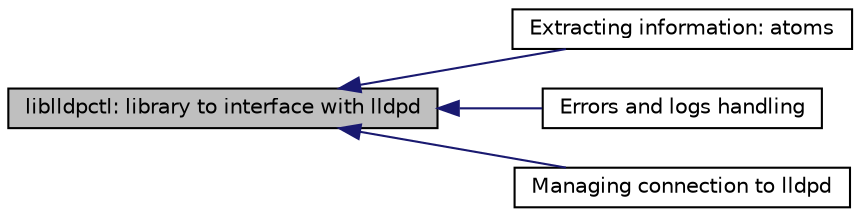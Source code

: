 digraph structs
{
  edge [fontname="Helvetica",fontsize="10",labelfontname="Helvetica",labelfontsize="10"];
  node [fontname="Helvetica",fontsize="10",shape=record];
  rankdir=LR;
  Node3 [label="Extracting information: atoms",height=0.2,width=0.4,color="black", fillcolor="white", style="filled",URL="$group__lldpctl__atoms.html"];
  Node0 [label="liblldpctl: library to interface with lldpd",height=0.2,width=0.4,color="black", fillcolor="grey75", style="filled" fontcolor="black"];
  Node2 [label="Errors and logs handling",height=0.2,width=0.4,color="black", fillcolor="white", style="filled",URL="$group__lldpctl__errors__logs.html"];
  Node1 [label="Managing connection to lldpd",height=0.2,width=0.4,color="black", fillcolor="white", style="filled",URL="$group__lldpctl__connection.html"];
  Node0->Node1 [shape=plaintext, color="midnightblue", dir="back", style="solid"];
  Node0->Node2 [shape=plaintext, color="midnightblue", dir="back", style="solid"];
  Node0->Node3 [shape=plaintext, color="midnightblue", dir="back", style="solid"];
}

